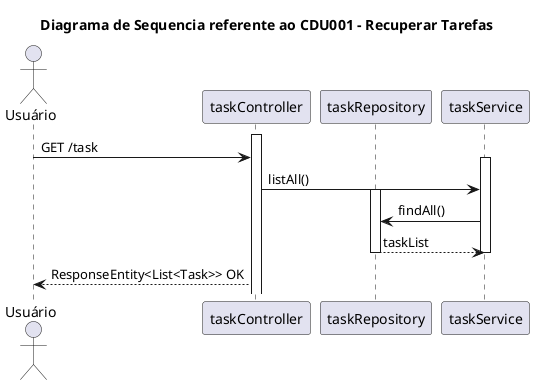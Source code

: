 @startuml
title Diagrama de Sequencia referente ao CDU001 - Recuperar Tarefas

actor Usuário
participant taskController
participant taskRepository
participant taskService

activate taskController

Usuário -> taskController: GET /task
activate taskService
taskController -> taskService: listAll()
activate taskRepository
taskService -> taskRepository: findAll()
taskRepository --> taskService: taskList
deactivate taskRepository
deactivate taskService
taskController --> Usuário: ResponseEntity<List<Task>> OK


@enduml